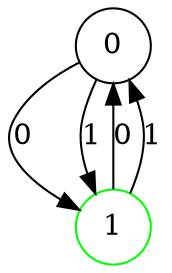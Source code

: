 digraph {
	node [color=black shape=circle]
	0
	node [color=green shape=circle]
	1
	0 -> 1 [label=0]
	0 -> 1 [label=1]
	1 -> 0 [label=0]
	1 -> 0 [label=1]
}
